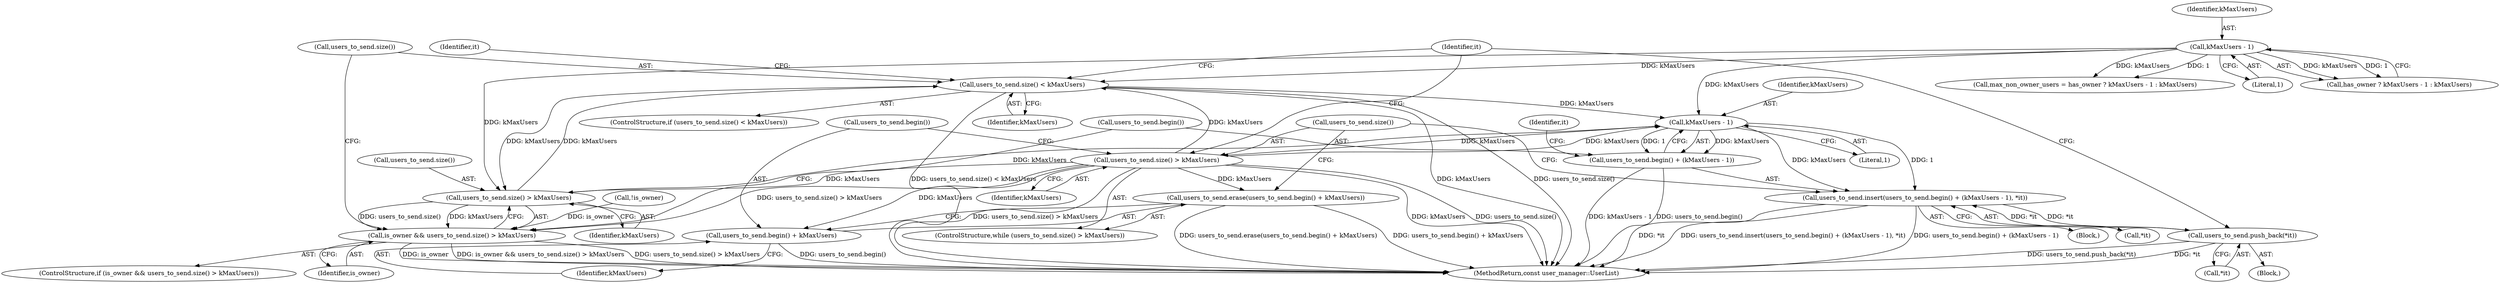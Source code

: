 digraph "1_Chrome_c66b1fc49870c514b1c1e8b53498153176d7ec2b_5@API" {
"1000191" [label="(Call,users_to_send.size() < kMaxUsers)"];
"1000182" [label="(Call,users_to_send.size() > kMaxUsers)"];
"1000176" [label="(Call,kMaxUsers - 1)"];
"1000191" [label="(Call,users_to_send.size() < kMaxUsers)"];
"1000169" [label="(Call,users_to_send.size() > kMaxUsers)"];
"1000115" [label="(Call,kMaxUsers - 1)"];
"1000167" [label="(Call,is_owner && users_to_send.size() > kMaxUsers)"];
"1000173" [label="(Call,users_to_send.insert(users_to_send.begin() + (kMaxUsers - 1), *it))"];
"1000195" [label="(Call,users_to_send.push_back(*it))"];
"1000174" [label="(Call,users_to_send.begin() + (kMaxUsers - 1))"];
"1000185" [label="(Call,users_to_send.erase(users_to_send.begin() + kMaxUsers))"];
"1000186" [label="(Call,users_to_send.begin() + kMaxUsers)"];
"1000187" [label="(Call,users_to_send.begin())"];
"1000188" [label="(Identifier,kMaxUsers)"];
"1000166" [label="(ControlStructure,if (is_owner && users_to_send.size() > kMaxUsers))"];
"1000177" [label="(Identifier,kMaxUsers)"];
"1000117" [label="(Literal,1)"];
"1000162" [label="(Call,!is_owner)"];
"1000181" [label="(ControlStructure,while (users_to_send.size() > kMaxUsers))"];
"1000175" [label="(Call,users_to_send.begin())"];
"1000111" [label="(Call,max_non_owner_users = has_owner ? kMaxUsers - 1 : kMaxUsers)"];
"1000190" [label="(ControlStructure,if (users_to_send.size() < kMaxUsers))"];
"1000168" [label="(Identifier,is_owner)"];
"1000173" [label="(Call,users_to_send.insert(users_to_send.begin() + (kMaxUsers - 1), *it))"];
"1000171" [label="(Identifier,kMaxUsers)"];
"1000113" [label="(Call,has_owner ? kMaxUsers - 1 : kMaxUsers)"];
"1000179" [label="(Call,*it)"];
"1000172" [label="(Block,)"];
"1000192" [label="(Call,users_to_send.size())"];
"1000182" [label="(Call,users_to_send.size() > kMaxUsers)"];
"1000196" [label="(Call,*it)"];
"1000183" [label="(Call,users_to_send.size())"];
"1000115" [label="(Call,kMaxUsers - 1)"];
"1000200" [label="(MethodReturn,const user_manager::UserList)"];
"1000194" [label="(Block,)"];
"1000169" [label="(Call,users_to_send.size() > kMaxUsers)"];
"1000184" [label="(Identifier,kMaxUsers)"];
"1000170" [label="(Call,users_to_send.size())"];
"1000195" [label="(Call,users_to_send.push_back(*it))"];
"1000176" [label="(Call,kMaxUsers - 1)"];
"1000174" [label="(Call,users_to_send.begin() + (kMaxUsers - 1))"];
"1000132" [label="(Identifier,it)"];
"1000116" [label="(Identifier,kMaxUsers)"];
"1000186" [label="(Call,users_to_send.begin() + kMaxUsers)"];
"1000167" [label="(Call,is_owner && users_to_send.size() > kMaxUsers)"];
"1000178" [label="(Literal,1)"];
"1000180" [label="(Identifier,it)"];
"1000185" [label="(Call,users_to_send.erase(users_to_send.begin() + kMaxUsers))"];
"1000191" [label="(Call,users_to_send.size() < kMaxUsers)"];
"1000197" [label="(Identifier,it)"];
"1000193" [label="(Identifier,kMaxUsers)"];
"1000191" -> "1000190"  [label="AST: "];
"1000191" -> "1000193"  [label="CFG: "];
"1000192" -> "1000191"  [label="AST: "];
"1000193" -> "1000191"  [label="AST: "];
"1000197" -> "1000191"  [label="CFG: "];
"1000132" -> "1000191"  [label="CFG: "];
"1000191" -> "1000200"  [label="DDG: users_to_send.size() < kMaxUsers"];
"1000191" -> "1000200"  [label="DDG: kMaxUsers"];
"1000191" -> "1000200"  [label="DDG: users_to_send.size()"];
"1000191" -> "1000169"  [label="DDG: kMaxUsers"];
"1000191" -> "1000176"  [label="DDG: kMaxUsers"];
"1000182" -> "1000191"  [label="DDG: kMaxUsers"];
"1000169" -> "1000191"  [label="DDG: kMaxUsers"];
"1000115" -> "1000191"  [label="DDG: kMaxUsers"];
"1000182" -> "1000181"  [label="AST: "];
"1000182" -> "1000184"  [label="CFG: "];
"1000183" -> "1000182"  [label="AST: "];
"1000184" -> "1000182"  [label="AST: "];
"1000187" -> "1000182"  [label="CFG: "];
"1000132" -> "1000182"  [label="CFG: "];
"1000182" -> "1000200"  [label="DDG: users_to_send.size() > kMaxUsers"];
"1000182" -> "1000200"  [label="DDG: kMaxUsers"];
"1000182" -> "1000200"  [label="DDG: users_to_send.size()"];
"1000182" -> "1000167"  [label="DDG: users_to_send.size() > kMaxUsers"];
"1000182" -> "1000169"  [label="DDG: kMaxUsers"];
"1000182" -> "1000176"  [label="DDG: kMaxUsers"];
"1000176" -> "1000182"  [label="DDG: kMaxUsers"];
"1000182" -> "1000185"  [label="DDG: kMaxUsers"];
"1000182" -> "1000186"  [label="DDG: kMaxUsers"];
"1000176" -> "1000174"  [label="AST: "];
"1000176" -> "1000178"  [label="CFG: "];
"1000177" -> "1000176"  [label="AST: "];
"1000178" -> "1000176"  [label="AST: "];
"1000174" -> "1000176"  [label="CFG: "];
"1000176" -> "1000173"  [label="DDG: kMaxUsers"];
"1000176" -> "1000173"  [label="DDG: 1"];
"1000176" -> "1000174"  [label="DDG: kMaxUsers"];
"1000176" -> "1000174"  [label="DDG: 1"];
"1000169" -> "1000176"  [label="DDG: kMaxUsers"];
"1000115" -> "1000176"  [label="DDG: kMaxUsers"];
"1000169" -> "1000167"  [label="AST: "];
"1000169" -> "1000171"  [label="CFG: "];
"1000170" -> "1000169"  [label="AST: "];
"1000171" -> "1000169"  [label="AST: "];
"1000167" -> "1000169"  [label="CFG: "];
"1000169" -> "1000167"  [label="DDG: users_to_send.size()"];
"1000169" -> "1000167"  [label="DDG: kMaxUsers"];
"1000115" -> "1000169"  [label="DDG: kMaxUsers"];
"1000115" -> "1000113"  [label="AST: "];
"1000115" -> "1000117"  [label="CFG: "];
"1000116" -> "1000115"  [label="AST: "];
"1000117" -> "1000115"  [label="AST: "];
"1000113" -> "1000115"  [label="CFG: "];
"1000115" -> "1000111"  [label="DDG: kMaxUsers"];
"1000115" -> "1000111"  [label="DDG: 1"];
"1000115" -> "1000113"  [label="DDG: kMaxUsers"];
"1000115" -> "1000113"  [label="DDG: 1"];
"1000167" -> "1000166"  [label="AST: "];
"1000167" -> "1000168"  [label="CFG: "];
"1000168" -> "1000167"  [label="AST: "];
"1000175" -> "1000167"  [label="CFG: "];
"1000192" -> "1000167"  [label="CFG: "];
"1000167" -> "1000200"  [label="DDG: users_to_send.size() > kMaxUsers"];
"1000167" -> "1000200"  [label="DDG: is_owner"];
"1000167" -> "1000200"  [label="DDG: is_owner && users_to_send.size() > kMaxUsers"];
"1000162" -> "1000167"  [label="DDG: is_owner"];
"1000173" -> "1000172"  [label="AST: "];
"1000173" -> "1000179"  [label="CFG: "];
"1000174" -> "1000173"  [label="AST: "];
"1000179" -> "1000173"  [label="AST: "];
"1000183" -> "1000173"  [label="CFG: "];
"1000173" -> "1000200"  [label="DDG: *it"];
"1000173" -> "1000200"  [label="DDG: users_to_send.insert(users_to_send.begin() + (kMaxUsers - 1), *it)"];
"1000173" -> "1000200"  [label="DDG: users_to_send.begin() + (kMaxUsers - 1)"];
"1000195" -> "1000173"  [label="DDG: *it"];
"1000173" -> "1000195"  [label="DDG: *it"];
"1000195" -> "1000194"  [label="AST: "];
"1000195" -> "1000196"  [label="CFG: "];
"1000196" -> "1000195"  [label="AST: "];
"1000132" -> "1000195"  [label="CFG: "];
"1000195" -> "1000200"  [label="DDG: users_to_send.push_back(*it)"];
"1000195" -> "1000200"  [label="DDG: *it"];
"1000175" -> "1000174"  [label="AST: "];
"1000180" -> "1000174"  [label="CFG: "];
"1000174" -> "1000200"  [label="DDG: kMaxUsers - 1"];
"1000174" -> "1000200"  [label="DDG: users_to_send.begin()"];
"1000185" -> "1000181"  [label="AST: "];
"1000185" -> "1000186"  [label="CFG: "];
"1000186" -> "1000185"  [label="AST: "];
"1000183" -> "1000185"  [label="CFG: "];
"1000185" -> "1000200"  [label="DDG: users_to_send.erase(users_to_send.begin() + kMaxUsers)"];
"1000185" -> "1000200"  [label="DDG: users_to_send.begin() + kMaxUsers"];
"1000186" -> "1000188"  [label="CFG: "];
"1000187" -> "1000186"  [label="AST: "];
"1000188" -> "1000186"  [label="AST: "];
"1000186" -> "1000200"  [label="DDG: users_to_send.begin()"];
}
